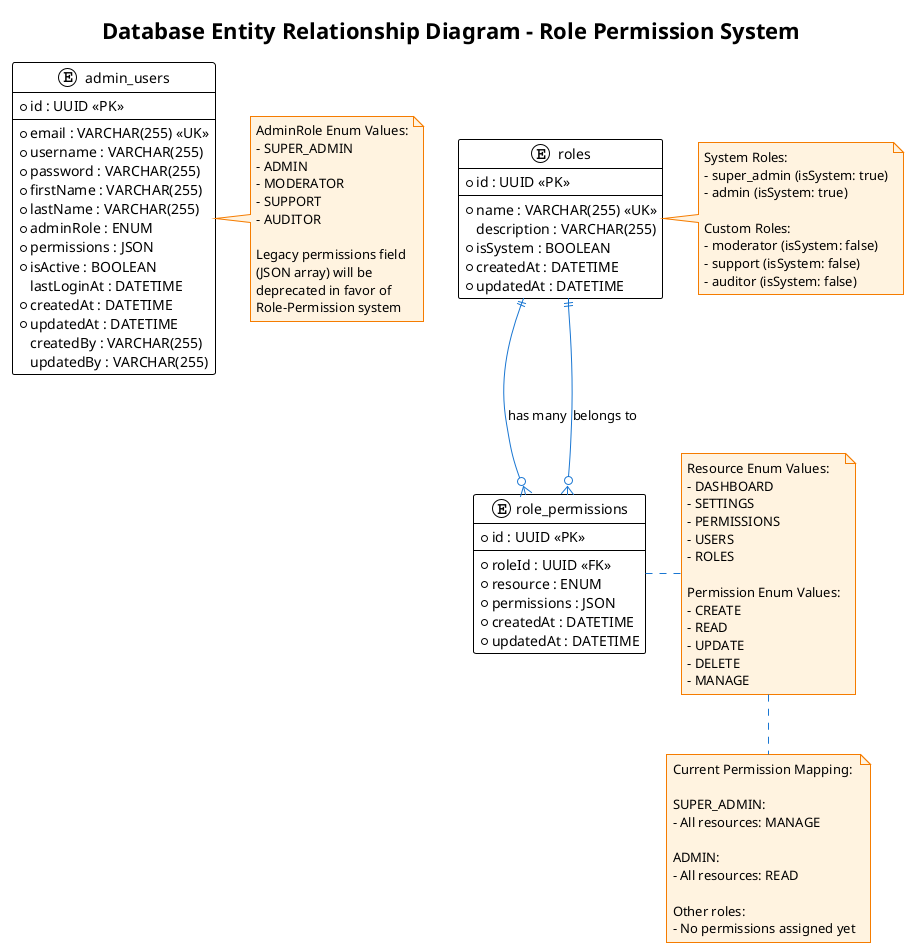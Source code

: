 @startuml Database ERD - Role Permission System

!theme plain
skinparam backgroundColor #FFFFFF
skinparam entityBackgroundColor #E8F5E8
skinparam entityBorderColor #2E7D32
skinparam arrowColor #1976D2
skinparam noteBackgroundColor #FFF3E0
skinparam noteBorderColor #F57C00

title Database Entity Relationship Diagram - Role Permission System

entity "admin_users" {
  * id : UUID <<PK>>
  --
  * email : VARCHAR(255) <<UK>>
  * username : VARCHAR(255)
  * password : VARCHAR(255)
  * firstName : VARCHAR(255)
  * lastName : VARCHAR(255)
  * adminRole : ENUM
  * permissions : JSON
  * isActive : BOOLEAN
  lastLoginAt : DATETIME
  * createdAt : DATETIME
  * updatedAt : DATETIME
  createdBy : VARCHAR(255)
  updatedBy : VARCHAR(255)
}

entity "roles" {
  * id : UUID <<PK>>
  --
  * name : VARCHAR(255) <<UK>>
  description : VARCHAR(255)
  * isSystem : BOOLEAN
  * createdAt : DATETIME
  * updatedAt : DATETIME
}

entity "role_permissions" {
  * id : UUID <<PK>>
  --
  * roleId : UUID <<FK>>
  * resource : ENUM
  * permissions : JSON
  * createdAt : DATETIME
  * updatedAt : DATETIME
}

' Relationships
roles ||--o{ role_permissions : "has many"
role_permissions }o--|| roles : "belongs to"

' Notes
note right of admin_users
  AdminRole Enum Values:
  - SUPER_ADMIN
  - ADMIN
  - MODERATOR
  - SUPPORT
  - AUDITOR
  
  Legacy permissions field
  (JSON array) will be
  deprecated in favor of
  Role-Permission system
end note

note right of roles
  System Roles:
  - super_admin (isSystem: true)
  - admin (isSystem: true)
  
  Custom Roles:
  - moderator (isSystem: false)
  - support (isSystem: false)
  - auditor (isSystem: false)
end note

note right of role_permissions
  Resource Enum Values:
  - DASHBOARD
  - SETTINGS
  - PERMISSIONS
  - USERS
  - ROLES
  
  Permission Enum Values:
  - CREATE
  - READ
  - UPDATE
  - DELETE
  - MANAGE
end note

note bottom
  Current Permission Mapping:
  
  SUPER_ADMIN:
  - All resources: MANAGE
  
  ADMIN:
  - All resources: READ
  
  Other roles:
  - No permissions assigned yet
end note

@enduml

